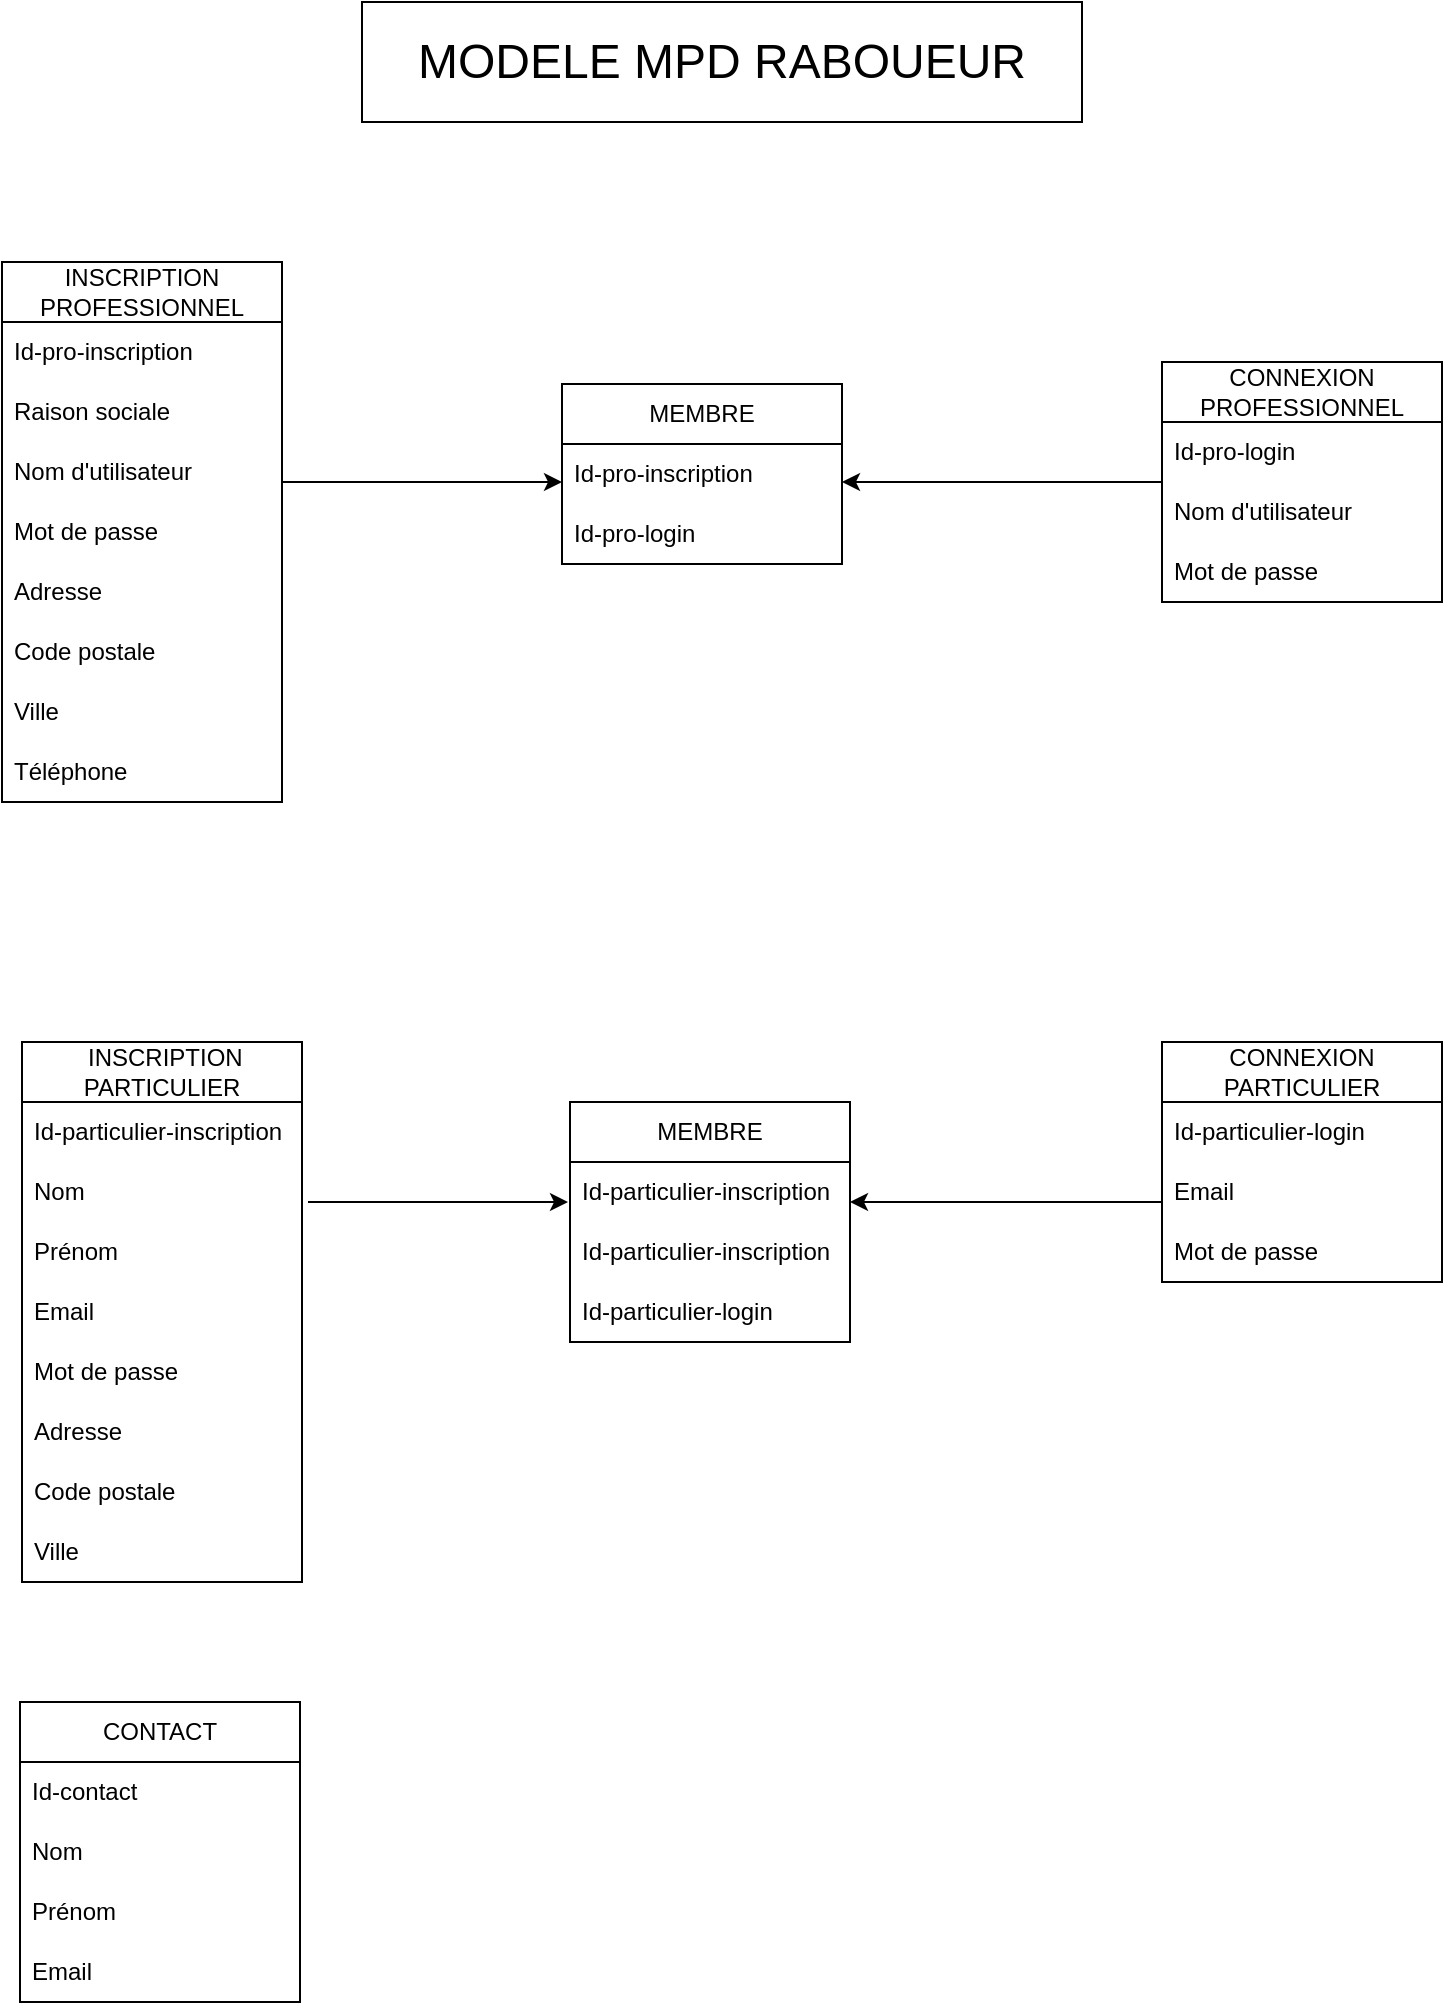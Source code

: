<mxfile version="21.2.8" type="device">
  <diagram name="Page-1" id="a-vnvb9XVFSybLquf9Dm">
    <mxGraphModel dx="1434" dy="844" grid="1" gridSize="10" guides="1" tooltips="1" connect="1" arrows="1" fold="1" page="1" pageScale="1" pageWidth="827" pageHeight="1169" math="0" shadow="0">
      <root>
        <mxCell id="0" />
        <mxCell id="1" parent="0" />
        <mxCell id="9jtnwBQ1Ozz_NJMVPHhE-1" value="INSCRIPTION PROFESSIONNEL" style="swimlane;fontStyle=0;childLayout=stackLayout;horizontal=1;startSize=30;horizontalStack=0;resizeParent=1;resizeParentMax=0;resizeLast=0;collapsible=1;marginBottom=0;whiteSpace=wrap;html=1;" vertex="1" parent="1">
          <mxGeometry x="50" y="210" width="140" height="270" as="geometry" />
        </mxCell>
        <mxCell id="9jtnwBQ1Ozz_NJMVPHhE-2" value="Id-pro-inscription" style="text;strokeColor=none;fillColor=none;align=left;verticalAlign=middle;spacingLeft=4;spacingRight=4;overflow=hidden;points=[[0,0.5],[1,0.5]];portConstraint=eastwest;rotatable=0;whiteSpace=wrap;html=1;" vertex="1" parent="9jtnwBQ1Ozz_NJMVPHhE-1">
          <mxGeometry y="30" width="140" height="30" as="geometry" />
        </mxCell>
        <mxCell id="9jtnwBQ1Ozz_NJMVPHhE-3" value="Raison sociale" style="text;strokeColor=none;fillColor=none;align=left;verticalAlign=middle;spacingLeft=4;spacingRight=4;overflow=hidden;points=[[0,0.5],[1,0.5]];portConstraint=eastwest;rotatable=0;whiteSpace=wrap;html=1;" vertex="1" parent="9jtnwBQ1Ozz_NJMVPHhE-1">
          <mxGeometry y="60" width="140" height="30" as="geometry" />
        </mxCell>
        <mxCell id="9jtnwBQ1Ozz_NJMVPHhE-4" value="Nom d&#39;utilisateur" style="text;strokeColor=none;fillColor=none;align=left;verticalAlign=middle;spacingLeft=4;spacingRight=4;overflow=hidden;points=[[0,0.5],[1,0.5]];portConstraint=eastwest;rotatable=0;whiteSpace=wrap;html=1;" vertex="1" parent="9jtnwBQ1Ozz_NJMVPHhE-1">
          <mxGeometry y="90" width="140" height="30" as="geometry" />
        </mxCell>
        <mxCell id="9jtnwBQ1Ozz_NJMVPHhE-5" value="Mot de passe" style="text;strokeColor=none;fillColor=none;align=left;verticalAlign=middle;spacingLeft=4;spacingRight=4;overflow=hidden;points=[[0,0.5],[1,0.5]];portConstraint=eastwest;rotatable=0;whiteSpace=wrap;html=1;" vertex="1" parent="9jtnwBQ1Ozz_NJMVPHhE-1">
          <mxGeometry y="120" width="140" height="30" as="geometry" />
        </mxCell>
        <mxCell id="9jtnwBQ1Ozz_NJMVPHhE-6" value="Adresse" style="text;strokeColor=none;fillColor=none;align=left;verticalAlign=middle;spacingLeft=4;spacingRight=4;overflow=hidden;points=[[0,0.5],[1,0.5]];portConstraint=eastwest;rotatable=0;whiteSpace=wrap;html=1;" vertex="1" parent="9jtnwBQ1Ozz_NJMVPHhE-1">
          <mxGeometry y="150" width="140" height="30" as="geometry" />
        </mxCell>
        <mxCell id="9jtnwBQ1Ozz_NJMVPHhE-7" value="Code postale" style="text;strokeColor=none;fillColor=none;align=left;verticalAlign=middle;spacingLeft=4;spacingRight=4;overflow=hidden;points=[[0,0.5],[1,0.5]];portConstraint=eastwest;rotatable=0;whiteSpace=wrap;html=1;" vertex="1" parent="9jtnwBQ1Ozz_NJMVPHhE-1">
          <mxGeometry y="180" width="140" height="30" as="geometry" />
        </mxCell>
        <mxCell id="9jtnwBQ1Ozz_NJMVPHhE-8" value="Ville" style="text;strokeColor=none;fillColor=none;align=left;verticalAlign=middle;spacingLeft=4;spacingRight=4;overflow=hidden;points=[[0,0.5],[1,0.5]];portConstraint=eastwest;rotatable=0;whiteSpace=wrap;html=1;" vertex="1" parent="9jtnwBQ1Ozz_NJMVPHhE-1">
          <mxGeometry y="210" width="140" height="30" as="geometry" />
        </mxCell>
        <mxCell id="9jtnwBQ1Ozz_NJMVPHhE-9" value="Téléphone" style="text;strokeColor=none;fillColor=none;align=left;verticalAlign=middle;spacingLeft=4;spacingRight=4;overflow=hidden;points=[[0,0.5],[1,0.5]];portConstraint=eastwest;rotatable=0;whiteSpace=wrap;html=1;" vertex="1" parent="9jtnwBQ1Ozz_NJMVPHhE-1">
          <mxGeometry y="240" width="140" height="30" as="geometry" />
        </mxCell>
        <mxCell id="9jtnwBQ1Ozz_NJMVPHhE-10" value="CONNEXION PROFESSIONNEL" style="swimlane;fontStyle=0;childLayout=stackLayout;horizontal=1;startSize=30;horizontalStack=0;resizeParent=1;resizeParentMax=0;resizeLast=0;collapsible=1;marginBottom=0;whiteSpace=wrap;html=1;" vertex="1" parent="1">
          <mxGeometry x="630" y="260" width="140" height="120" as="geometry" />
        </mxCell>
        <mxCell id="9jtnwBQ1Ozz_NJMVPHhE-11" value="Id-pro-login" style="text;strokeColor=none;fillColor=none;align=left;verticalAlign=middle;spacingLeft=4;spacingRight=4;overflow=hidden;points=[[0,0.5],[1,0.5]];portConstraint=eastwest;rotatable=0;whiteSpace=wrap;html=1;" vertex="1" parent="9jtnwBQ1Ozz_NJMVPHhE-10">
          <mxGeometry y="30" width="140" height="30" as="geometry" />
        </mxCell>
        <mxCell id="9jtnwBQ1Ozz_NJMVPHhE-12" value="Nom d&#39;utilisateur" style="text;strokeColor=none;fillColor=none;align=left;verticalAlign=middle;spacingLeft=4;spacingRight=4;overflow=hidden;points=[[0,0.5],[1,0.5]];portConstraint=eastwest;rotatable=0;whiteSpace=wrap;html=1;" vertex="1" parent="9jtnwBQ1Ozz_NJMVPHhE-10">
          <mxGeometry y="60" width="140" height="30" as="geometry" />
        </mxCell>
        <mxCell id="9jtnwBQ1Ozz_NJMVPHhE-13" value="Mot de passe" style="text;strokeColor=none;fillColor=none;align=left;verticalAlign=middle;spacingLeft=4;spacingRight=4;overflow=hidden;points=[[0,0.5],[1,0.5]];portConstraint=eastwest;rotatable=0;whiteSpace=wrap;html=1;" vertex="1" parent="9jtnwBQ1Ozz_NJMVPHhE-10">
          <mxGeometry y="90" width="140" height="30" as="geometry" />
        </mxCell>
        <mxCell id="9jtnwBQ1Ozz_NJMVPHhE-14" value="MEMBRE" style="swimlane;fontStyle=0;childLayout=stackLayout;horizontal=1;startSize=30;horizontalStack=0;resizeParent=1;resizeParentMax=0;resizeLast=0;collapsible=1;marginBottom=0;whiteSpace=wrap;html=1;" vertex="1" parent="1">
          <mxGeometry x="330" y="271" width="140" height="90" as="geometry" />
        </mxCell>
        <mxCell id="9jtnwBQ1Ozz_NJMVPHhE-15" value="Id-pro-inscription" style="text;strokeColor=none;fillColor=none;align=left;verticalAlign=middle;spacingLeft=4;spacingRight=4;overflow=hidden;points=[[0,0.5],[1,0.5]];portConstraint=eastwest;rotatable=0;whiteSpace=wrap;html=1;" vertex="1" parent="9jtnwBQ1Ozz_NJMVPHhE-14">
          <mxGeometry y="30" width="140" height="30" as="geometry" />
        </mxCell>
        <mxCell id="9jtnwBQ1Ozz_NJMVPHhE-16" value="Id-pro-login" style="text;strokeColor=none;fillColor=none;align=left;verticalAlign=middle;spacingLeft=4;spacingRight=4;overflow=hidden;points=[[0,0.5],[1,0.5]];portConstraint=eastwest;rotatable=0;whiteSpace=wrap;html=1;" vertex="1" parent="9jtnwBQ1Ozz_NJMVPHhE-14">
          <mxGeometry y="60" width="140" height="30" as="geometry" />
        </mxCell>
        <mxCell id="9jtnwBQ1Ozz_NJMVPHhE-21" value="" style="endArrow=classic;html=1;rounded=0;" edge="1" parent="1">
          <mxGeometry width="50" height="50" relative="1" as="geometry">
            <mxPoint x="190" y="320" as="sourcePoint" />
            <mxPoint x="330" y="320" as="targetPoint" />
          </mxGeometry>
        </mxCell>
        <mxCell id="9jtnwBQ1Ozz_NJMVPHhE-22" value="" style="endArrow=classic;html=1;rounded=0;" edge="1" parent="1">
          <mxGeometry width="50" height="50" relative="1" as="geometry">
            <mxPoint x="630" y="320" as="sourcePoint" />
            <mxPoint x="470" y="320" as="targetPoint" />
          </mxGeometry>
        </mxCell>
        <mxCell id="9jtnwBQ1Ozz_NJMVPHhE-23" value="&amp;nbsp;INSCRIPTION PARTICULIER" style="swimlane;fontStyle=0;childLayout=stackLayout;horizontal=1;startSize=30;horizontalStack=0;resizeParent=1;resizeParentMax=0;resizeLast=0;collapsible=1;marginBottom=0;whiteSpace=wrap;html=1;" vertex="1" parent="1">
          <mxGeometry x="60" y="600" width="140" height="270" as="geometry" />
        </mxCell>
        <mxCell id="9jtnwBQ1Ozz_NJMVPHhE-24" value="Id-particulier-inscription" style="text;strokeColor=none;fillColor=none;align=left;verticalAlign=middle;spacingLeft=4;spacingRight=4;overflow=hidden;points=[[0,0.5],[1,0.5]];portConstraint=eastwest;rotatable=0;whiteSpace=wrap;html=1;" vertex="1" parent="9jtnwBQ1Ozz_NJMVPHhE-23">
          <mxGeometry y="30" width="140" height="30" as="geometry" />
        </mxCell>
        <mxCell id="9jtnwBQ1Ozz_NJMVPHhE-25" value="Nom" style="text;strokeColor=none;fillColor=none;align=left;verticalAlign=middle;spacingLeft=4;spacingRight=4;overflow=hidden;points=[[0,0.5],[1,0.5]];portConstraint=eastwest;rotatable=0;whiteSpace=wrap;html=1;" vertex="1" parent="9jtnwBQ1Ozz_NJMVPHhE-23">
          <mxGeometry y="60" width="140" height="30" as="geometry" />
        </mxCell>
        <mxCell id="9jtnwBQ1Ozz_NJMVPHhE-26" value="Prénom" style="text;strokeColor=none;fillColor=none;align=left;verticalAlign=middle;spacingLeft=4;spacingRight=4;overflow=hidden;points=[[0,0.5],[1,0.5]];portConstraint=eastwest;rotatable=0;whiteSpace=wrap;html=1;" vertex="1" parent="9jtnwBQ1Ozz_NJMVPHhE-23">
          <mxGeometry y="90" width="140" height="30" as="geometry" />
        </mxCell>
        <mxCell id="9jtnwBQ1Ozz_NJMVPHhE-27" value="Email" style="text;strokeColor=none;fillColor=none;align=left;verticalAlign=middle;spacingLeft=4;spacingRight=4;overflow=hidden;points=[[0,0.5],[1,0.5]];portConstraint=eastwest;rotatable=0;whiteSpace=wrap;html=1;" vertex="1" parent="9jtnwBQ1Ozz_NJMVPHhE-23">
          <mxGeometry y="120" width="140" height="30" as="geometry" />
        </mxCell>
        <mxCell id="9jtnwBQ1Ozz_NJMVPHhE-28" value="Mot de passe" style="text;strokeColor=none;fillColor=none;align=left;verticalAlign=middle;spacingLeft=4;spacingRight=4;overflow=hidden;points=[[0,0.5],[1,0.5]];portConstraint=eastwest;rotatable=0;whiteSpace=wrap;html=1;" vertex="1" parent="9jtnwBQ1Ozz_NJMVPHhE-23">
          <mxGeometry y="150" width="140" height="30" as="geometry" />
        </mxCell>
        <mxCell id="9jtnwBQ1Ozz_NJMVPHhE-29" value="Adresse" style="text;strokeColor=none;fillColor=none;align=left;verticalAlign=middle;spacingLeft=4;spacingRight=4;overflow=hidden;points=[[0,0.5],[1,0.5]];portConstraint=eastwest;rotatable=0;whiteSpace=wrap;html=1;" vertex="1" parent="9jtnwBQ1Ozz_NJMVPHhE-23">
          <mxGeometry y="180" width="140" height="30" as="geometry" />
        </mxCell>
        <mxCell id="9jtnwBQ1Ozz_NJMVPHhE-30" value="Code postale" style="text;strokeColor=none;fillColor=none;align=left;verticalAlign=middle;spacingLeft=4;spacingRight=4;overflow=hidden;points=[[0,0.5],[1,0.5]];portConstraint=eastwest;rotatable=0;whiteSpace=wrap;html=1;" vertex="1" parent="9jtnwBQ1Ozz_NJMVPHhE-23">
          <mxGeometry y="210" width="140" height="30" as="geometry" />
        </mxCell>
        <mxCell id="9jtnwBQ1Ozz_NJMVPHhE-31" value="Ville" style="text;strokeColor=none;fillColor=none;align=left;verticalAlign=middle;spacingLeft=4;spacingRight=4;overflow=hidden;points=[[0,0.5],[1,0.5]];portConstraint=eastwest;rotatable=0;whiteSpace=wrap;html=1;" vertex="1" parent="9jtnwBQ1Ozz_NJMVPHhE-23">
          <mxGeometry y="240" width="140" height="30" as="geometry" />
        </mxCell>
        <mxCell id="9jtnwBQ1Ozz_NJMVPHhE-32" value="CONNEXION PARTICULIER" style="swimlane;fontStyle=0;childLayout=stackLayout;horizontal=1;startSize=30;horizontalStack=0;resizeParent=1;resizeParentMax=0;resizeLast=0;collapsible=1;marginBottom=0;whiteSpace=wrap;html=1;" vertex="1" parent="1">
          <mxGeometry x="630" y="600" width="140" height="120" as="geometry" />
        </mxCell>
        <mxCell id="9jtnwBQ1Ozz_NJMVPHhE-33" value="Id-particulier-login" style="text;strokeColor=none;fillColor=none;align=left;verticalAlign=middle;spacingLeft=4;spacingRight=4;overflow=hidden;points=[[0,0.5],[1,0.5]];portConstraint=eastwest;rotatable=0;whiteSpace=wrap;html=1;" vertex="1" parent="9jtnwBQ1Ozz_NJMVPHhE-32">
          <mxGeometry y="30" width="140" height="30" as="geometry" />
        </mxCell>
        <mxCell id="9jtnwBQ1Ozz_NJMVPHhE-34" value="Email" style="text;strokeColor=none;fillColor=none;align=left;verticalAlign=middle;spacingLeft=4;spacingRight=4;overflow=hidden;points=[[0,0.5],[1,0.5]];portConstraint=eastwest;rotatable=0;whiteSpace=wrap;html=1;" vertex="1" parent="9jtnwBQ1Ozz_NJMVPHhE-32">
          <mxGeometry y="60" width="140" height="30" as="geometry" />
        </mxCell>
        <mxCell id="9jtnwBQ1Ozz_NJMVPHhE-35" value="Mot de passe" style="text;strokeColor=none;fillColor=none;align=left;verticalAlign=middle;spacingLeft=4;spacingRight=4;overflow=hidden;points=[[0,0.5],[1,0.5]];portConstraint=eastwest;rotatable=0;whiteSpace=wrap;html=1;" vertex="1" parent="9jtnwBQ1Ozz_NJMVPHhE-32">
          <mxGeometry y="90" width="140" height="30" as="geometry" />
        </mxCell>
        <mxCell id="9jtnwBQ1Ozz_NJMVPHhE-36" value="MEMBRE" style="swimlane;fontStyle=0;childLayout=stackLayout;horizontal=1;startSize=30;horizontalStack=0;resizeParent=1;resizeParentMax=0;resizeLast=0;collapsible=1;marginBottom=0;whiteSpace=wrap;html=1;" vertex="1" parent="1">
          <mxGeometry x="334" y="630" width="140" height="120" as="geometry" />
        </mxCell>
        <mxCell id="9jtnwBQ1Ozz_NJMVPHhE-44" value="Id-particulier-inscription" style="text;strokeColor=none;fillColor=none;align=left;verticalAlign=middle;spacingLeft=4;spacingRight=4;overflow=hidden;points=[[0,0.5],[1,0.5]];portConstraint=eastwest;rotatable=0;whiteSpace=wrap;html=1;" vertex="1" parent="9jtnwBQ1Ozz_NJMVPHhE-36">
          <mxGeometry y="30" width="140" height="30" as="geometry" />
        </mxCell>
        <mxCell id="9jtnwBQ1Ozz_NJMVPHhE-37" value="Id-particulier-inscription" style="text;strokeColor=none;fillColor=none;align=left;verticalAlign=middle;spacingLeft=4;spacingRight=4;overflow=hidden;points=[[0,0.5],[1,0.5]];portConstraint=eastwest;rotatable=0;whiteSpace=wrap;html=1;" vertex="1" parent="9jtnwBQ1Ozz_NJMVPHhE-36">
          <mxGeometry y="60" width="140" height="30" as="geometry" />
        </mxCell>
        <mxCell id="9jtnwBQ1Ozz_NJMVPHhE-38" value="Id-particulier-login" style="text;strokeColor=none;fillColor=none;align=left;verticalAlign=middle;spacingLeft=4;spacingRight=4;overflow=hidden;points=[[0,0.5],[1,0.5]];portConstraint=eastwest;rotatable=0;whiteSpace=wrap;html=1;" vertex="1" parent="9jtnwBQ1Ozz_NJMVPHhE-36">
          <mxGeometry y="90" width="140" height="30" as="geometry" />
        </mxCell>
        <mxCell id="9jtnwBQ1Ozz_NJMVPHhE-43" value="" style="endArrow=classic;html=1;rounded=0;" edge="1" parent="1">
          <mxGeometry width="50" height="50" relative="1" as="geometry">
            <mxPoint x="203" y="680" as="sourcePoint" />
            <mxPoint x="333" y="680" as="targetPoint" />
          </mxGeometry>
        </mxCell>
        <mxCell id="9jtnwBQ1Ozz_NJMVPHhE-45" value="" style="endArrow=classic;html=1;rounded=0;" edge="1" parent="1">
          <mxGeometry width="50" height="50" relative="1" as="geometry">
            <mxPoint x="630" y="680" as="sourcePoint" />
            <mxPoint x="474" y="680" as="targetPoint" />
          </mxGeometry>
        </mxCell>
        <mxCell id="9jtnwBQ1Ozz_NJMVPHhE-46" value="CONTACT" style="swimlane;fontStyle=0;childLayout=stackLayout;horizontal=1;startSize=30;horizontalStack=0;resizeParent=1;resizeParentMax=0;resizeLast=0;collapsible=1;marginBottom=0;whiteSpace=wrap;html=1;" vertex="1" parent="1">
          <mxGeometry x="59" y="930" width="140" height="150" as="geometry" />
        </mxCell>
        <mxCell id="9jtnwBQ1Ozz_NJMVPHhE-47" value="Id-contact" style="text;strokeColor=none;fillColor=none;align=left;verticalAlign=middle;spacingLeft=4;spacingRight=4;overflow=hidden;points=[[0,0.5],[1,0.5]];portConstraint=eastwest;rotatable=0;whiteSpace=wrap;html=1;" vertex="1" parent="9jtnwBQ1Ozz_NJMVPHhE-46">
          <mxGeometry y="30" width="140" height="30" as="geometry" />
        </mxCell>
        <mxCell id="9jtnwBQ1Ozz_NJMVPHhE-48" value="Nom" style="text;strokeColor=none;fillColor=none;align=left;verticalAlign=middle;spacingLeft=4;spacingRight=4;overflow=hidden;points=[[0,0.5],[1,0.5]];portConstraint=eastwest;rotatable=0;whiteSpace=wrap;html=1;" vertex="1" parent="9jtnwBQ1Ozz_NJMVPHhE-46">
          <mxGeometry y="60" width="140" height="30" as="geometry" />
        </mxCell>
        <mxCell id="9jtnwBQ1Ozz_NJMVPHhE-49" value="Prénom" style="text;strokeColor=none;fillColor=none;align=left;verticalAlign=middle;spacingLeft=4;spacingRight=4;overflow=hidden;points=[[0,0.5],[1,0.5]];portConstraint=eastwest;rotatable=0;whiteSpace=wrap;html=1;" vertex="1" parent="9jtnwBQ1Ozz_NJMVPHhE-46">
          <mxGeometry y="90" width="140" height="30" as="geometry" />
        </mxCell>
        <mxCell id="9jtnwBQ1Ozz_NJMVPHhE-50" value="Email" style="text;strokeColor=none;fillColor=none;align=left;verticalAlign=middle;spacingLeft=4;spacingRight=4;overflow=hidden;points=[[0,0.5],[1,0.5]];portConstraint=eastwest;rotatable=0;whiteSpace=wrap;html=1;" vertex="1" parent="9jtnwBQ1Ozz_NJMVPHhE-46">
          <mxGeometry y="120" width="140" height="30" as="geometry" />
        </mxCell>
        <mxCell id="9jtnwBQ1Ozz_NJMVPHhE-51" value="&lt;font style=&quot;font-size: 24px;&quot;&gt;MODELE MPD RABOUEUR&lt;/font&gt;" style="rounded=0;whiteSpace=wrap;html=1;" vertex="1" parent="1">
          <mxGeometry x="230" y="80" width="360" height="60" as="geometry" />
        </mxCell>
      </root>
    </mxGraphModel>
  </diagram>
</mxfile>
